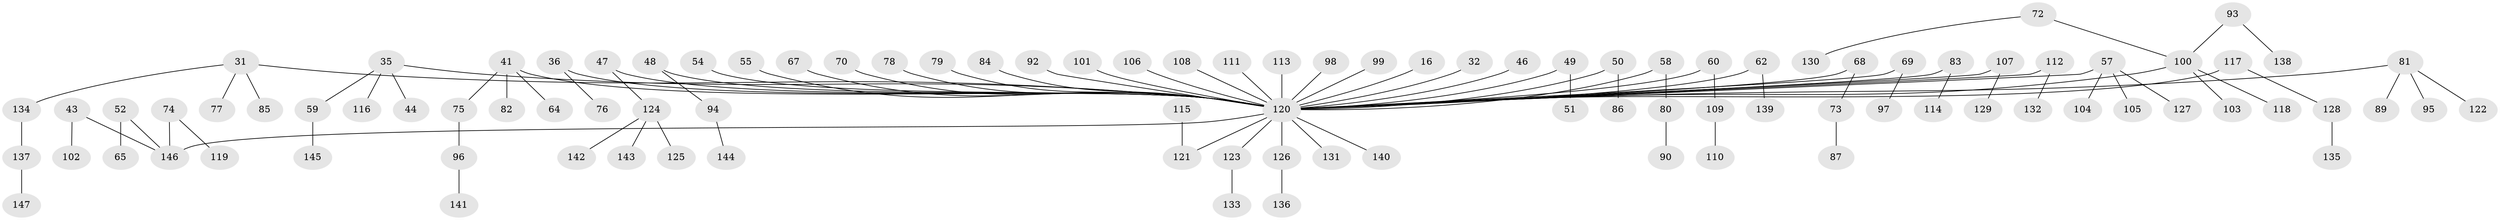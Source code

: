 // original degree distribution, {6: 0.02040816326530612, 5: 0.027210884353741496, 10: 0.006802721088435374, 8: 0.006802721088435374, 2: 0.272108843537415, 4: 0.06802721088435375, 3: 0.09523809523809523, 1: 0.5034013605442177}
// Generated by graph-tools (version 1.1) at 2025/56/03/04/25 21:56:28]
// undirected, 102 vertices, 101 edges
graph export_dot {
graph [start="1"]
  node [color=gray90,style=filled];
  16;
  31;
  32;
  35;
  36;
  41;
  43;
  44;
  46;
  47;
  48;
  49 [super="+42"];
  50;
  51;
  52;
  54;
  55;
  57;
  58;
  59;
  60;
  62;
  64;
  65;
  67;
  68;
  69;
  70;
  72;
  73;
  74;
  75;
  76;
  77;
  78;
  79;
  80;
  81 [super="+61+56+63+71"];
  82;
  83;
  84;
  85;
  86;
  87;
  89;
  90;
  92;
  93;
  94;
  95;
  96;
  97;
  98;
  99;
  100 [super="+66"];
  101;
  102;
  103;
  104;
  105;
  106;
  107;
  108;
  109;
  110;
  111;
  112;
  113;
  114;
  115;
  116;
  117;
  118;
  119;
  120 [super="+7+20+28+37+39+13+38+30+23+26+40+24+34+45+91"];
  121 [super="+21"];
  122;
  123 [super="+88"];
  124;
  125;
  126;
  127;
  128;
  129;
  130;
  131;
  132;
  133;
  134;
  135;
  136;
  137;
  138;
  139;
  140;
  141;
  142;
  143;
  144;
  145;
  146 [super="+27"];
  147;
  16 -- 120;
  31 -- 77;
  31 -- 85;
  31 -- 134;
  31 -- 120;
  32 -- 120;
  35 -- 44;
  35 -- 59;
  35 -- 116;
  35 -- 120;
  36 -- 76;
  36 -- 120;
  41 -- 64;
  41 -- 75;
  41 -- 82;
  41 -- 120;
  43 -- 102;
  43 -- 146;
  46 -- 120;
  47 -- 124;
  47 -- 120;
  48 -- 94;
  48 -- 120;
  49 -- 120;
  49 -- 51;
  50 -- 86;
  50 -- 120;
  52 -- 65;
  52 -- 146;
  54 -- 120;
  55 -- 120;
  57 -- 104;
  57 -- 105;
  57 -- 127;
  57 -- 120;
  58 -- 80;
  58 -- 120;
  59 -- 145;
  60 -- 109;
  60 -- 120;
  62 -- 139;
  62 -- 120;
  67 -- 120;
  68 -- 73;
  68 -- 120;
  69 -- 97;
  69 -- 120;
  70 -- 120;
  72 -- 130;
  72 -- 100;
  73 -- 87;
  74 -- 119;
  74 -- 146;
  75 -- 96;
  78 -- 120;
  79 -- 120;
  80 -- 90;
  81 -- 95;
  81 -- 122;
  81 -- 89;
  81 -- 120;
  83 -- 114;
  83 -- 120;
  84 -- 120;
  92 -- 120;
  93 -- 138;
  93 -- 100;
  94 -- 144;
  96 -- 141;
  98 -- 120;
  99 -- 120;
  100 -- 103;
  100 -- 118;
  100 -- 120;
  101 -- 120;
  106 -- 120;
  107 -- 129;
  107 -- 120;
  108 -- 120;
  109 -- 110;
  111 -- 120;
  112 -- 132;
  112 -- 120;
  113 -- 120;
  115 -- 121;
  117 -- 128;
  117 -- 120;
  120 -- 140;
  120 -- 121;
  120 -- 126;
  120 -- 131;
  120 -- 146;
  120 -- 123;
  123 -- 133;
  124 -- 125;
  124 -- 142;
  124 -- 143;
  126 -- 136;
  128 -- 135;
  134 -- 137;
  137 -- 147;
}
